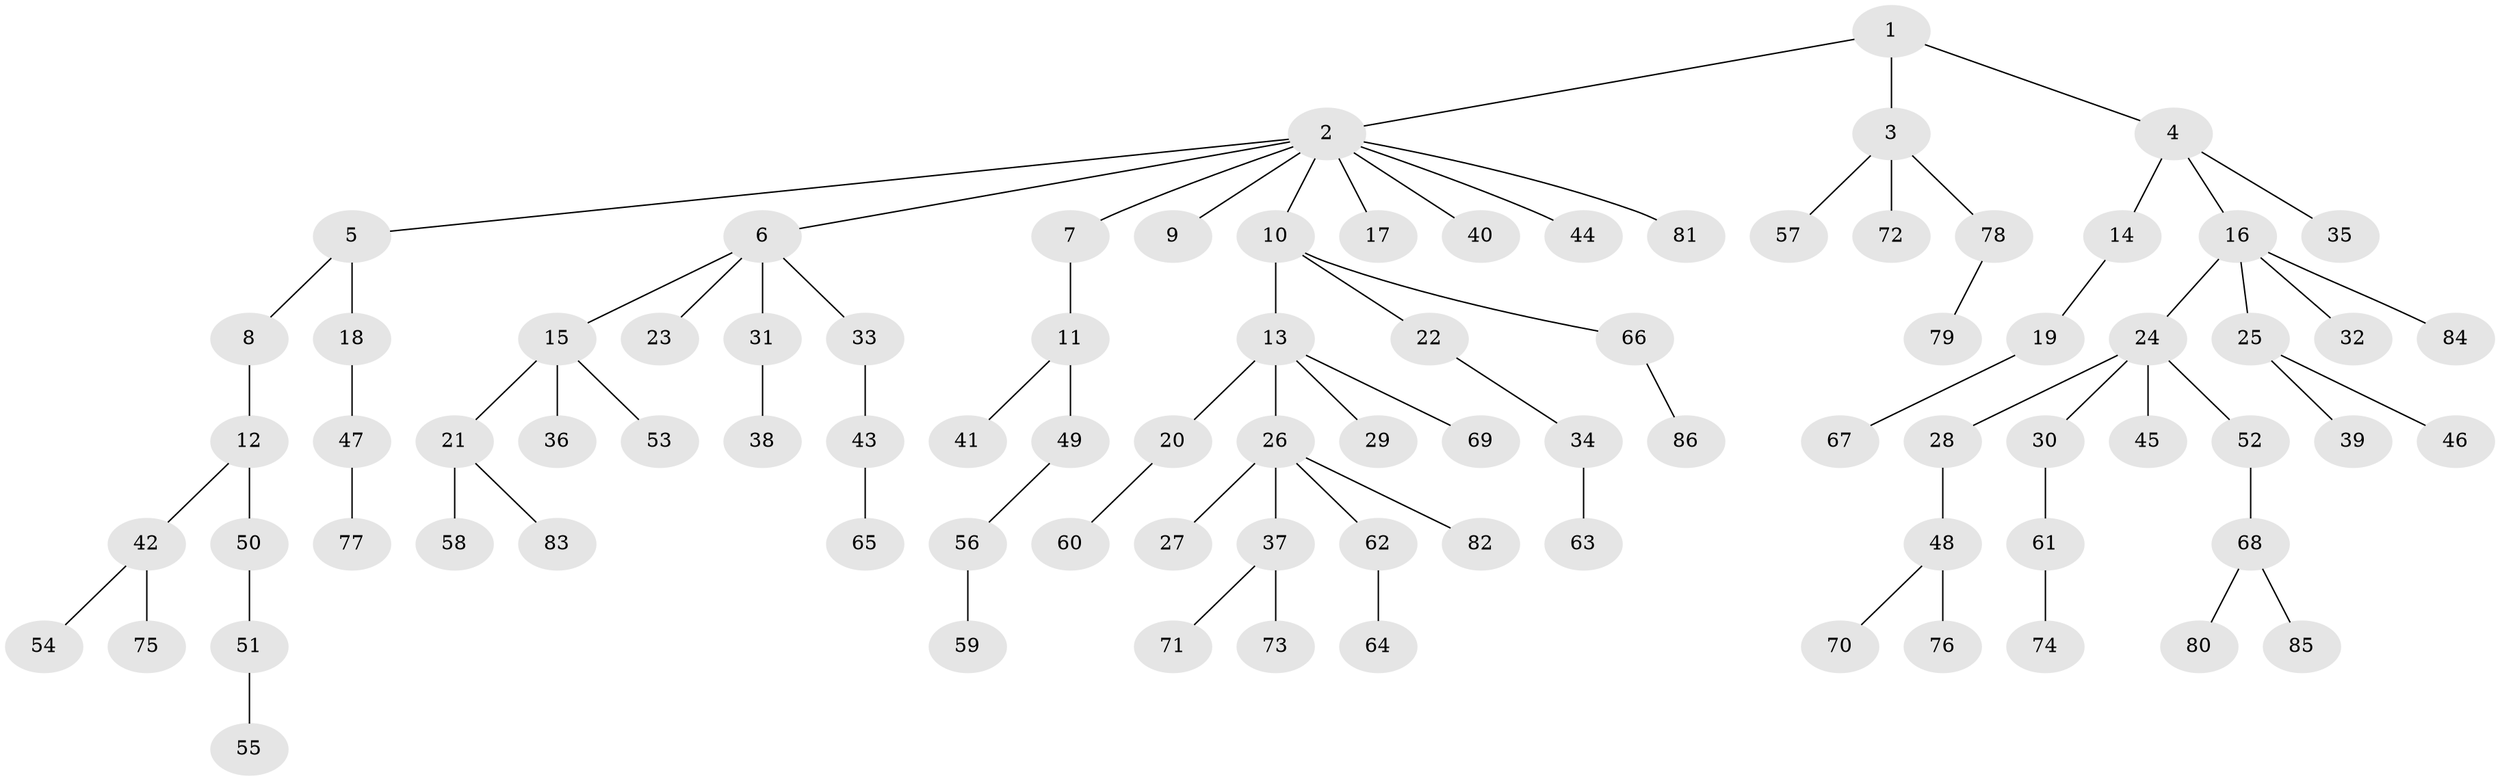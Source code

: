 // Generated by graph-tools (version 1.1) at 2025/26/03/09/25 03:26:33]
// undirected, 86 vertices, 85 edges
graph export_dot {
graph [start="1"]
  node [color=gray90,style=filled];
  1;
  2;
  3;
  4;
  5;
  6;
  7;
  8;
  9;
  10;
  11;
  12;
  13;
  14;
  15;
  16;
  17;
  18;
  19;
  20;
  21;
  22;
  23;
  24;
  25;
  26;
  27;
  28;
  29;
  30;
  31;
  32;
  33;
  34;
  35;
  36;
  37;
  38;
  39;
  40;
  41;
  42;
  43;
  44;
  45;
  46;
  47;
  48;
  49;
  50;
  51;
  52;
  53;
  54;
  55;
  56;
  57;
  58;
  59;
  60;
  61;
  62;
  63;
  64;
  65;
  66;
  67;
  68;
  69;
  70;
  71;
  72;
  73;
  74;
  75;
  76;
  77;
  78;
  79;
  80;
  81;
  82;
  83;
  84;
  85;
  86;
  1 -- 2;
  1 -- 3;
  1 -- 4;
  2 -- 5;
  2 -- 6;
  2 -- 7;
  2 -- 9;
  2 -- 10;
  2 -- 17;
  2 -- 40;
  2 -- 44;
  2 -- 81;
  3 -- 57;
  3 -- 72;
  3 -- 78;
  4 -- 14;
  4 -- 16;
  4 -- 35;
  5 -- 8;
  5 -- 18;
  6 -- 15;
  6 -- 23;
  6 -- 31;
  6 -- 33;
  7 -- 11;
  8 -- 12;
  10 -- 13;
  10 -- 22;
  10 -- 66;
  11 -- 41;
  11 -- 49;
  12 -- 42;
  12 -- 50;
  13 -- 20;
  13 -- 26;
  13 -- 29;
  13 -- 69;
  14 -- 19;
  15 -- 21;
  15 -- 36;
  15 -- 53;
  16 -- 24;
  16 -- 25;
  16 -- 32;
  16 -- 84;
  18 -- 47;
  19 -- 67;
  20 -- 60;
  21 -- 58;
  21 -- 83;
  22 -- 34;
  24 -- 28;
  24 -- 30;
  24 -- 45;
  24 -- 52;
  25 -- 39;
  25 -- 46;
  26 -- 27;
  26 -- 37;
  26 -- 62;
  26 -- 82;
  28 -- 48;
  30 -- 61;
  31 -- 38;
  33 -- 43;
  34 -- 63;
  37 -- 71;
  37 -- 73;
  42 -- 54;
  42 -- 75;
  43 -- 65;
  47 -- 77;
  48 -- 70;
  48 -- 76;
  49 -- 56;
  50 -- 51;
  51 -- 55;
  52 -- 68;
  56 -- 59;
  61 -- 74;
  62 -- 64;
  66 -- 86;
  68 -- 80;
  68 -- 85;
  78 -- 79;
}
